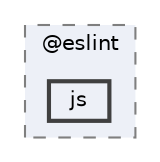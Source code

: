 digraph "pkiclassroomrescheduler/src/main/frontend/node_modules/@eslint/js"
{
 // LATEX_PDF_SIZE
  bgcolor="transparent";
  edge [fontname=Helvetica,fontsize=10,labelfontname=Helvetica,labelfontsize=10];
  node [fontname=Helvetica,fontsize=10,shape=box,height=0.2,width=0.4];
  compound=true
  subgraph clusterdir_a1608623ee8a8540ded54c71a2120f63 {
    graph [ bgcolor="#edf0f7", pencolor="grey50", label="@eslint", fontname=Helvetica,fontsize=10 style="filled,dashed", URL="dir_a1608623ee8a8540ded54c71a2120f63.html",tooltip=""]
  dir_a8d260e595a0daf81131cc247db21fa3 [label="js", fillcolor="#edf0f7", color="grey25", style="filled,bold", URL="dir_a8d260e595a0daf81131cc247db21fa3.html",tooltip=""];
  }
}
